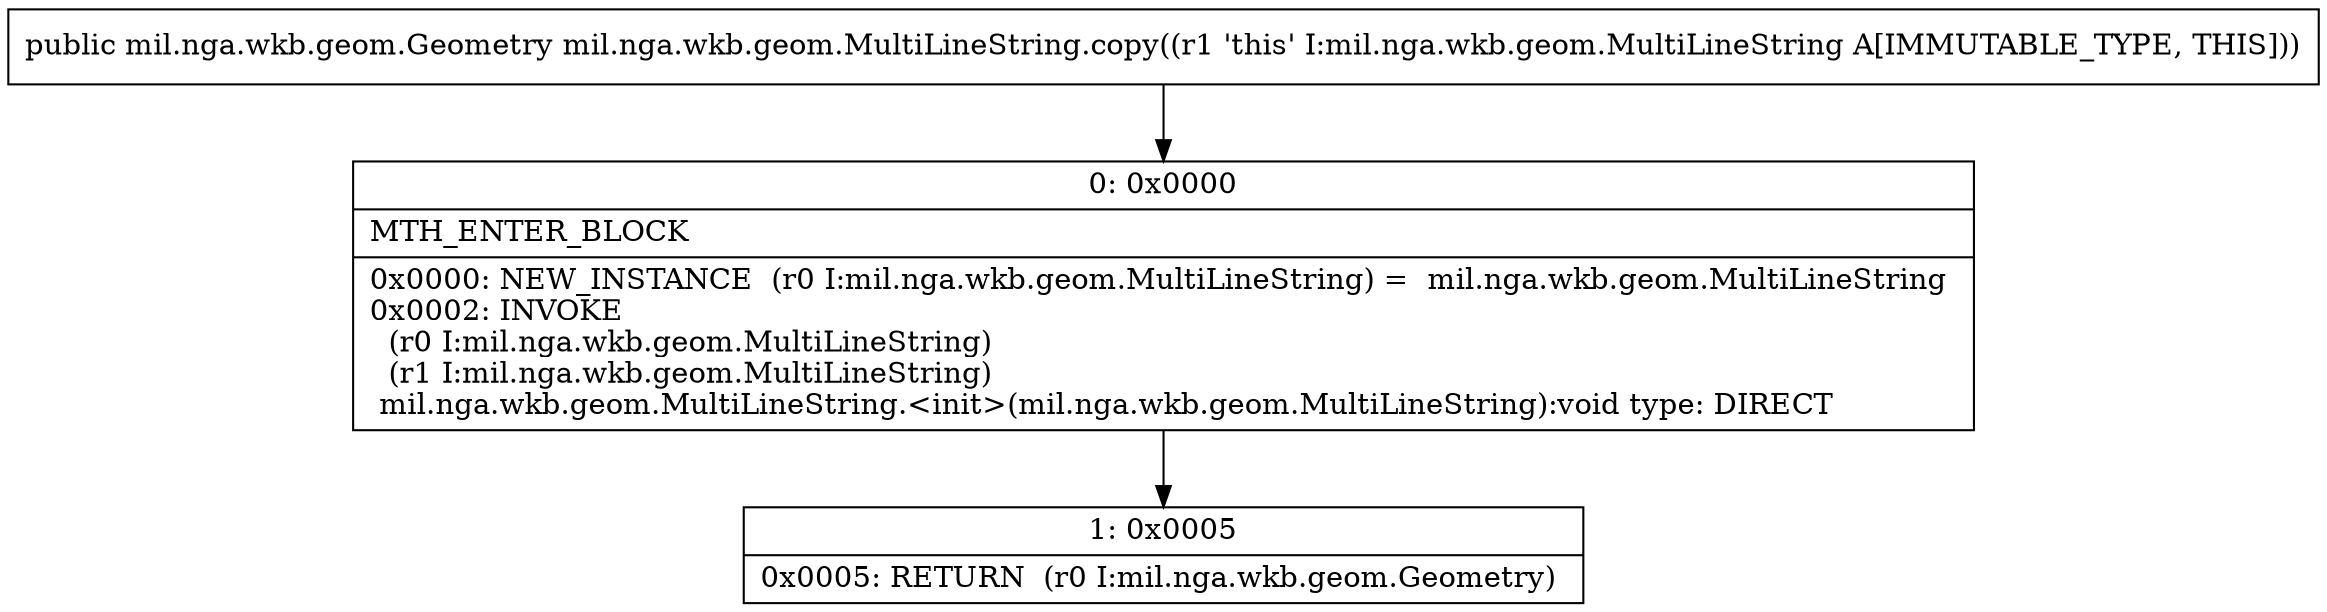 digraph "CFG formil.nga.wkb.geom.MultiLineString.copy()Lmil\/nga\/wkb\/geom\/Geometry;" {
Node_0 [shape=record,label="{0\:\ 0x0000|MTH_ENTER_BLOCK\l|0x0000: NEW_INSTANCE  (r0 I:mil.nga.wkb.geom.MultiLineString) =  mil.nga.wkb.geom.MultiLineString \l0x0002: INVOKE  \l  (r0 I:mil.nga.wkb.geom.MultiLineString)\l  (r1 I:mil.nga.wkb.geom.MultiLineString)\l mil.nga.wkb.geom.MultiLineString.\<init\>(mil.nga.wkb.geom.MultiLineString):void type: DIRECT \l}"];
Node_1 [shape=record,label="{1\:\ 0x0005|0x0005: RETURN  (r0 I:mil.nga.wkb.geom.Geometry) \l}"];
MethodNode[shape=record,label="{public mil.nga.wkb.geom.Geometry mil.nga.wkb.geom.MultiLineString.copy((r1 'this' I:mil.nga.wkb.geom.MultiLineString A[IMMUTABLE_TYPE, THIS])) }"];
MethodNode -> Node_0;
Node_0 -> Node_1;
}

